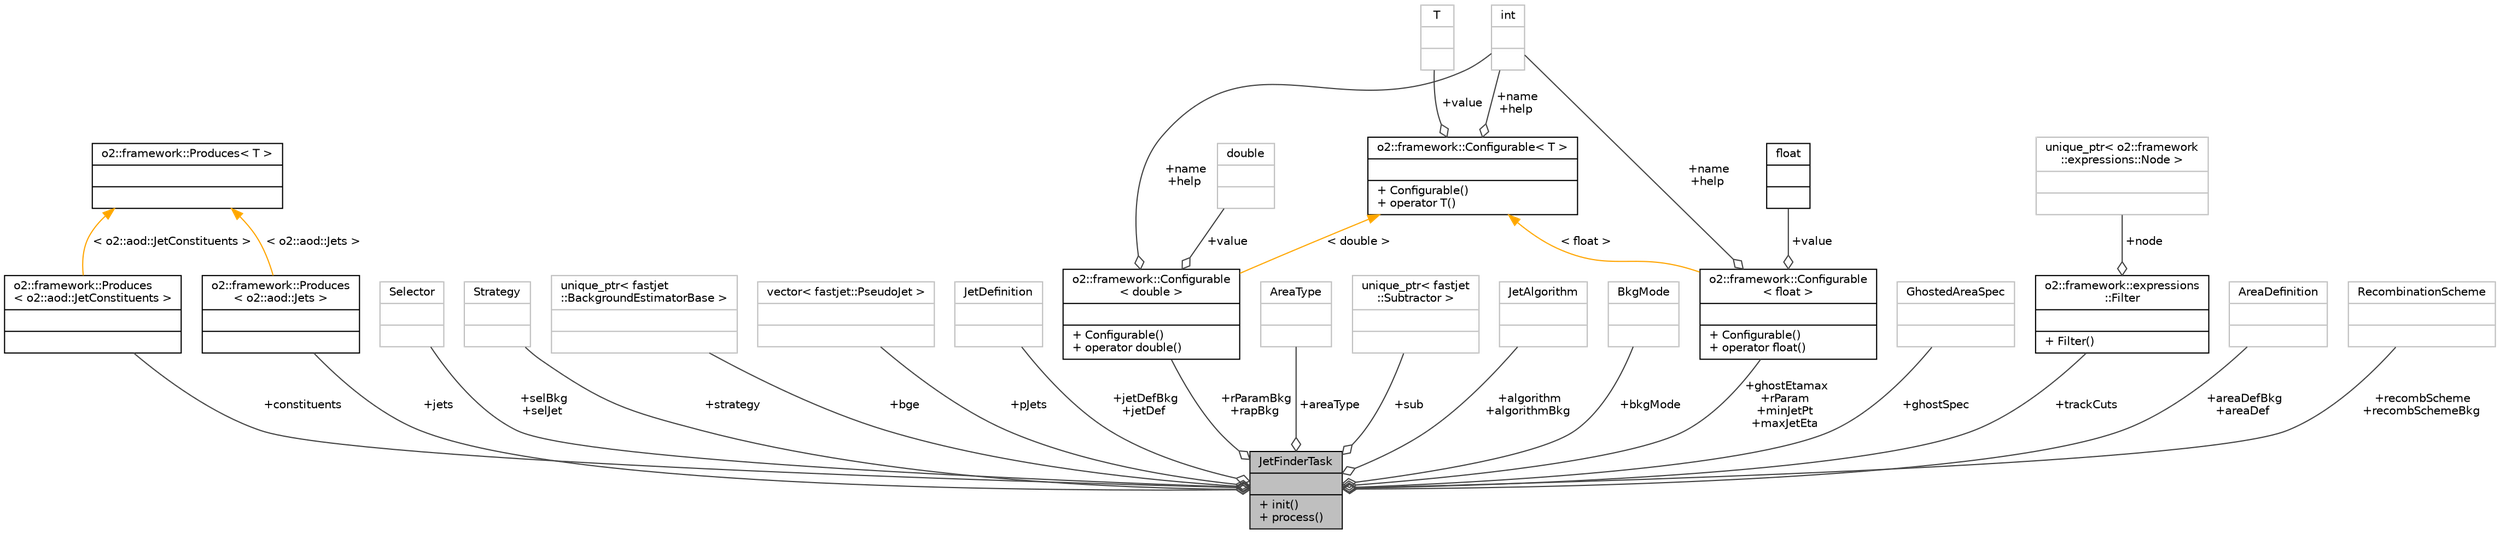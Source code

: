 digraph "JetFinderTask"
{
 // INTERACTIVE_SVG=YES
  bgcolor="transparent";
  edge [fontname="Helvetica",fontsize="10",labelfontname="Helvetica",labelfontsize="10"];
  node [fontname="Helvetica",fontsize="10",shape=record];
  Node1 [label="{JetFinderTask\n||+ init()\l+ process()\l}",height=0.2,width=0.4,color="black", fillcolor="grey75", style="filled", fontcolor="black"];
  Node2 -> Node1 [color="grey25",fontsize="10",style="solid",label=" +constituents" ,arrowhead="odiamond",fontname="Helvetica"];
  Node2 [label="{o2::framework::Produces\l\< o2::aod::JetConstituents \>\n||}",height=0.2,width=0.4,color="black",URL="$d6/d86/structo2_1_1framework_1_1Produces.html"];
  Node3 -> Node2 [dir="back",color="orange",fontsize="10",style="solid",label=" \< o2::aod::JetConstituents \>" ,fontname="Helvetica"];
  Node3 [label="{o2::framework::Produces\< T \>\n||}",height=0.2,width=0.4,color="black",URL="$d6/d86/structo2_1_1framework_1_1Produces.html"];
  Node4 -> Node1 [color="grey25",fontsize="10",style="solid",label=" +rParamBkg\n+rapBkg" ,arrowhead="odiamond",fontname="Helvetica"];
  Node4 [label="{o2::framework::Configurable\l\< double \>\n||+ Configurable()\l+ operator double()\l}",height=0.2,width=0.4,color="black",URL="$d8/d71/structo2_1_1framework_1_1Configurable.html"];
  Node5 -> Node4 [color="grey25",fontsize="10",style="solid",label=" +value" ,arrowhead="odiamond",fontname="Helvetica"];
  Node5 [label="{double\n||}",height=0.2,width=0.4,color="grey75"];
  Node6 -> Node4 [color="grey25",fontsize="10",style="solid",label=" +name\n+help" ,arrowhead="odiamond",fontname="Helvetica"];
  Node6 [label="{int\n||}",height=0.2,width=0.4,color="grey75"];
  Node7 -> Node4 [dir="back",color="orange",fontsize="10",style="solid",label=" \< double \>" ,fontname="Helvetica"];
  Node7 [label="{o2::framework::Configurable\< T \>\n||+ Configurable()\l+ operator T()\l}",height=0.2,width=0.4,color="black",URL="$d8/d71/structo2_1_1framework_1_1Configurable.html"];
  Node6 -> Node7 [color="grey25",fontsize="10",style="solid",label=" +name\n+help" ,arrowhead="odiamond",fontname="Helvetica"];
  Node8 -> Node7 [color="grey25",fontsize="10",style="solid",label=" +value" ,arrowhead="odiamond",fontname="Helvetica"];
  Node8 [label="{T\n||}",height=0.2,width=0.4,color="grey75"];
  Node9 -> Node1 [color="grey25",fontsize="10",style="solid",label=" +selBkg\n+selJet" ,arrowhead="odiamond",fontname="Helvetica"];
  Node9 [label="{Selector\n||}",height=0.2,width=0.4,color="grey75"];
  Node10 -> Node1 [color="grey25",fontsize="10",style="solid",label=" +strategy" ,arrowhead="odiamond",fontname="Helvetica"];
  Node10 [label="{Strategy\n||}",height=0.2,width=0.4,color="grey75"];
  Node11 -> Node1 [color="grey25",fontsize="10",style="solid",label=" +bge" ,arrowhead="odiamond",fontname="Helvetica"];
  Node11 [label="{unique_ptr\< fastjet\l::BackgroundEstimatorBase \>\n||}",height=0.2,width=0.4,color="grey75"];
  Node12 -> Node1 [color="grey25",fontsize="10",style="solid",label=" +pJets" ,arrowhead="odiamond",fontname="Helvetica"];
  Node12 [label="{vector\< fastjet::PseudoJet \>\n||}",height=0.2,width=0.4,color="grey75"];
  Node13 -> Node1 [color="grey25",fontsize="10",style="solid",label=" +jetDefBkg\n+jetDef" ,arrowhead="odiamond",fontname="Helvetica"];
  Node13 [label="{JetDefinition\n||}",height=0.2,width=0.4,color="grey75"];
  Node14 -> Node1 [color="grey25",fontsize="10",style="solid",label=" +ghostEtamax\n+rParam\n+minJetPt\n+maxJetEta" ,arrowhead="odiamond",fontname="Helvetica"];
  Node14 [label="{o2::framework::Configurable\l\< float \>\n||+ Configurable()\l+ operator float()\l}",height=0.2,width=0.4,color="black",URL="$d8/d71/structo2_1_1framework_1_1Configurable.html"];
  Node15 -> Node14 [color="grey25",fontsize="10",style="solid",label=" +value" ,arrowhead="odiamond",fontname="Helvetica"];
  Node15 [label="{float\n||}",height=0.2,width=0.4,color="black",URL="$d4/dc3/classfloat.html"];
  Node6 -> Node14 [color="grey25",fontsize="10",style="solid",label=" +name\n+help" ,arrowhead="odiamond",fontname="Helvetica"];
  Node7 -> Node14 [dir="back",color="orange",fontsize="10",style="solid",label=" \< float \>" ,fontname="Helvetica"];
  Node16 -> Node1 [color="grey25",fontsize="10",style="solid",label=" +areaType" ,arrowhead="odiamond",fontname="Helvetica"];
  Node16 [label="{AreaType\n||}",height=0.2,width=0.4,color="grey75"];
  Node17 -> Node1 [color="grey25",fontsize="10",style="solid",label=" +sub" ,arrowhead="odiamond",fontname="Helvetica"];
  Node17 [label="{unique_ptr\< fastjet\l::Subtractor \>\n||}",height=0.2,width=0.4,color="grey75"];
  Node18 -> Node1 [color="grey25",fontsize="10",style="solid",label=" +algorithm\n+algorithmBkg" ,arrowhead="odiamond",fontname="Helvetica"];
  Node18 [label="{JetAlgorithm\n||}",height=0.2,width=0.4,color="grey75"];
  Node19 -> Node1 [color="grey25",fontsize="10",style="solid",label=" +bkgMode" ,arrowhead="odiamond",fontname="Helvetica"];
  Node19 [label="{BkgMode\n||}",height=0.2,width=0.4,color="grey75"];
  Node20 -> Node1 [color="grey25",fontsize="10",style="solid",label=" +trackCuts" ,arrowhead="odiamond",fontname="Helvetica"];
  Node20 [label="{o2::framework::expressions\l::Filter\n||+ Filter()\l}",height=0.2,width=0.4,color="black",URL="$d1/d9a/structo2_1_1framework_1_1expressions_1_1Filter.html",tooltip="A struct, containing the root of the expression tree. "];
  Node21 -> Node20 [color="grey25",fontsize="10",style="solid",label=" +node" ,arrowhead="odiamond",fontname="Helvetica"];
  Node21 [label="{unique_ptr\< o2::framework\l::expressions::Node \>\n||}",height=0.2,width=0.4,color="grey75"];
  Node22 -> Node1 [color="grey25",fontsize="10",style="solid",label=" +ghostSpec" ,arrowhead="odiamond",fontname="Helvetica"];
  Node22 [label="{GhostedAreaSpec\n||}",height=0.2,width=0.4,color="grey75"];
  Node23 -> Node1 [color="grey25",fontsize="10",style="solid",label=" +jets" ,arrowhead="odiamond",fontname="Helvetica"];
  Node23 [label="{o2::framework::Produces\l\< o2::aod::Jets \>\n||}",height=0.2,width=0.4,color="black",URL="$d6/d86/structo2_1_1framework_1_1Produces.html"];
  Node3 -> Node23 [dir="back",color="orange",fontsize="10",style="solid",label=" \< o2::aod::Jets \>" ,fontname="Helvetica"];
  Node24 -> Node1 [color="grey25",fontsize="10",style="solid",label=" +areaDefBkg\n+areaDef" ,arrowhead="odiamond",fontname="Helvetica"];
  Node24 [label="{AreaDefinition\n||}",height=0.2,width=0.4,color="grey75"];
  Node25 -> Node1 [color="grey25",fontsize="10",style="solid",label=" +recombScheme\n+recombSchemeBkg" ,arrowhead="odiamond",fontname="Helvetica"];
  Node25 [label="{RecombinationScheme\n||}",height=0.2,width=0.4,color="grey75"];
}
